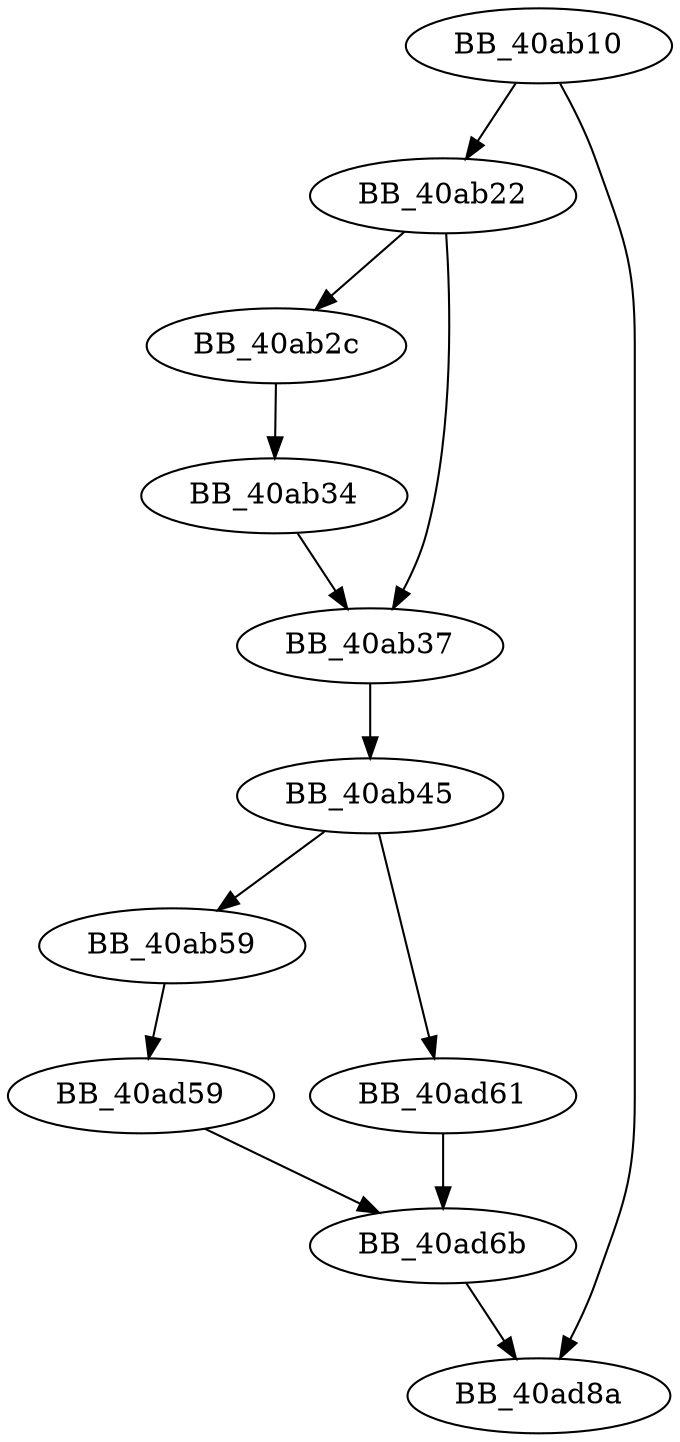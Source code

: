 DiGraph sub_40AB10{
BB_40ab10->BB_40ab22
BB_40ab10->BB_40ad8a
BB_40ab22->BB_40ab2c
BB_40ab22->BB_40ab37
BB_40ab2c->BB_40ab34
BB_40ab34->BB_40ab37
BB_40ab37->BB_40ab45
BB_40ab45->BB_40ab59
BB_40ab45->BB_40ad61
BB_40ab59->BB_40ad59
BB_40ad59->BB_40ad6b
BB_40ad61->BB_40ad6b
BB_40ad6b->BB_40ad8a
}
